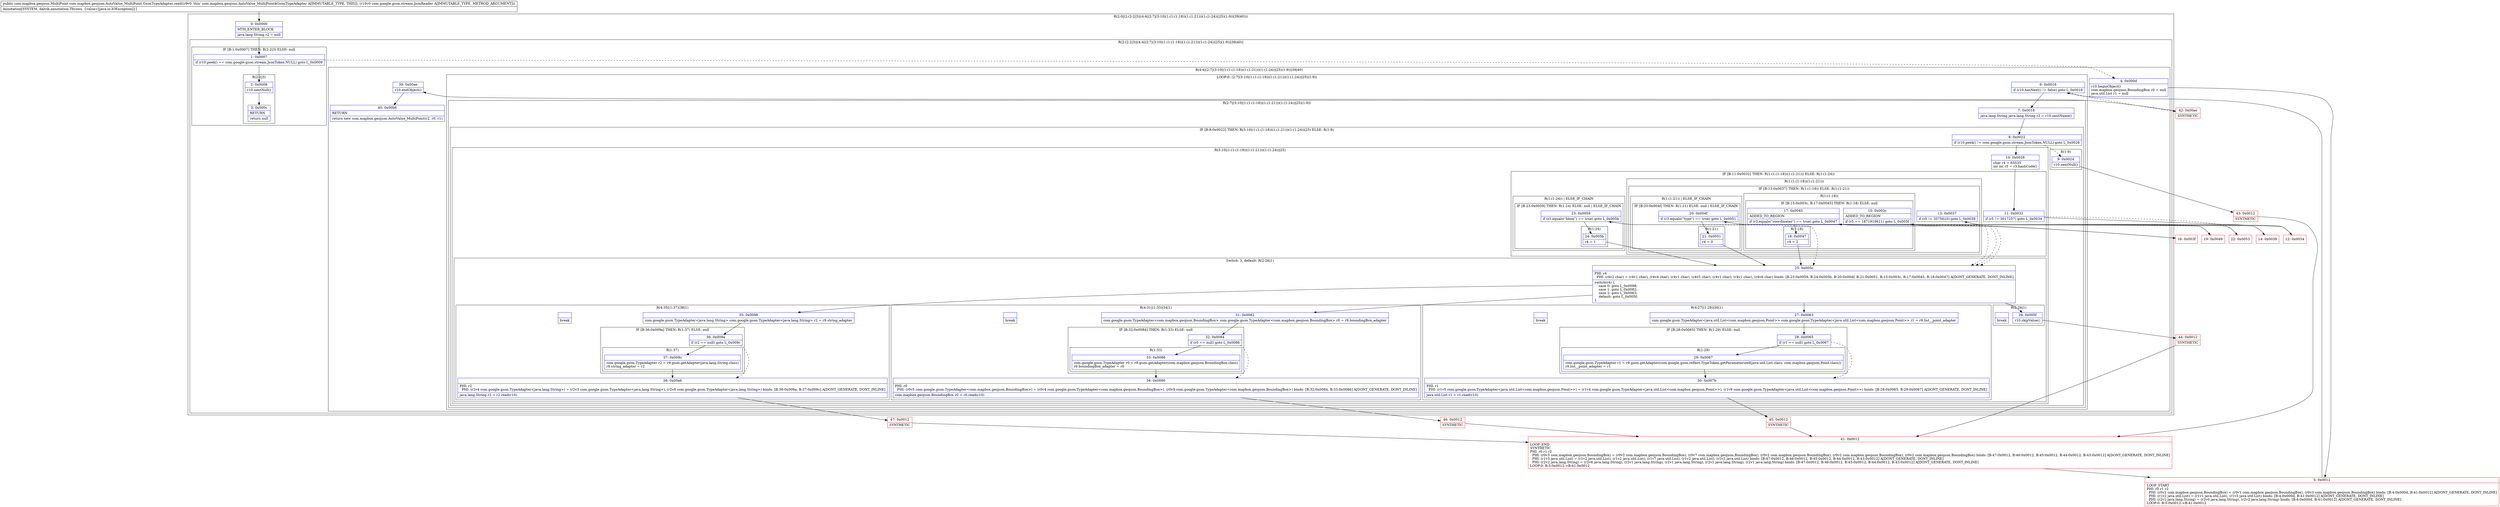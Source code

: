 digraph "CFG forcom.mapbox.geojson.AutoValue_MultiPoint.GsonTypeAdapter.read(Lcom\/google\/gson\/stream\/JsonReader;)Lcom\/mapbox\/geojson\/MultiPoint;" {
subgraph cluster_Region_399767522 {
label = "R(2:0|(2:(2:2|3)|(4:4|(2:7|(3:10|(1:(1:(1:18))(1:(1:21)))(1:(1:24))|25)(1:9))|39|40)))";
node [shape=record,color=blue];
Node_0 [shape=record,label="{0\:\ 0x0000|MTH_ENTER_BLOCK\l|java.lang.String r2 = null\l}"];
subgraph cluster_Region_730028226 {
label = "R(2:(2:2|3)|(4:4|(2:7|(3:10|(1:(1:(1:18))(1:(1:21)))(1:(1:24))|25)(1:9))|39|40))";
node [shape=record,color=blue];
subgraph cluster_IfRegion_958901180 {
label = "IF [B:1:0x0007] THEN: R(2:2|3) ELSE: null";
node [shape=record,color=blue];
Node_1 [shape=record,label="{1\:\ 0x0007|if (r10.peek() == com.google.gson.stream.JsonToken.NULL) goto L_0x0009\l}"];
subgraph cluster_Region_1503325514 {
label = "R(2:2|3)";
node [shape=record,color=blue];
Node_2 [shape=record,label="{2\:\ 0x0009|r10.nextNull()\l}"];
Node_3 [shape=record,label="{3\:\ 0x000c|RETURN\l|return null\l}"];
}
}
subgraph cluster_Region_855613735 {
label = "R(4:4|(2:7|(3:10|(1:(1:(1:18))(1:(1:21)))(1:(1:24))|25)(1:9))|39|40)";
node [shape=record,color=blue];
Node_4 [shape=record,label="{4\:\ 0x000d|r10.beginObject()\lcom.mapbox.geojson.BoundingBox r0 = null\ljava.util.List r1 = null\l}"];
subgraph cluster_LoopRegion_1443444901 {
label = "LOOP:0: (2:7|(3:10|(1:(1:(1:18))(1:(1:21)))(1:(1:24))|25)(1:9))";
node [shape=record,color=blue];
Node_6 [shape=record,label="{6\:\ 0x0016|if (r10.hasNext() != false) goto L_0x0018\l}"];
subgraph cluster_Region_1281990682 {
label = "R(2:7|(3:10|(1:(1:(1:18))(1:(1:21)))(1:(1:24))|25)(1:9))";
node [shape=record,color=blue];
Node_7 [shape=record,label="{7\:\ 0x0018|java.lang.String java.lang.String r3 = r10.nextName()\l}"];
subgraph cluster_IfRegion_1736257518 {
label = "IF [B:8:0x0022] THEN: R(3:10|(1:(1:(1:18))(1:(1:21)))(1:(1:24))|25) ELSE: R(1:9)";
node [shape=record,color=blue];
Node_8 [shape=record,label="{8\:\ 0x0022|if (r10.peek() != com.google.gson.stream.JsonToken.NULL) goto L_0x0028\l}"];
subgraph cluster_Region_64013865 {
label = "R(3:10|(1:(1:(1:18))(1:(1:21)))(1:(1:24))|25)";
node [shape=record,color=blue];
Node_10 [shape=record,label="{10\:\ 0x0028|char r4 = 65535\lint int r5 = r3.hashCode()\l}"];
subgraph cluster_IfRegion_1666509137 {
label = "IF [B:11:0x0032] THEN: R(1:(1:(1:18))(1:(1:21))) ELSE: R(1:(1:24))";
node [shape=record,color=blue];
Node_11 [shape=record,label="{11\:\ 0x0032|if (r5 != 3017257) goto L_0x0034\l}"];
subgraph cluster_Region_1661141750 {
label = "R(1:(1:(1:18))(1:(1:21)))";
node [shape=record,color=blue];
subgraph cluster_IfRegion_484388092 {
label = "IF [B:13:0x0037] THEN: R(1:(1:18)) ELSE: R(1:(1:21))";
node [shape=record,color=blue];
Node_13 [shape=record,label="{13\:\ 0x0037|if (r5 != 3575610) goto L_0x0039\l}"];
subgraph cluster_Region_1845318497 {
label = "R(1:(1:18))";
node [shape=record,color=blue];
subgraph cluster_IfRegion_2120104430 {
label = "IF [B:15:0x003c, B:17:0x0045] THEN: R(1:18) ELSE: null";
node [shape=record,color=blue];
Node_15 [shape=record,label="{15\:\ 0x003c|ADDED_TO_REGION\l|if (r5 == 1871919611) goto L_0x003f\l}"];
Node_17 [shape=record,label="{17\:\ 0x0045|ADDED_TO_REGION\l|if (r3.equals(\"coordinates\") == true) goto L_0x0047\l}"];
subgraph cluster_Region_1162176538 {
label = "R(1:18)";
node [shape=record,color=blue];
Node_18 [shape=record,label="{18\:\ 0x0047|r4 = 2\l}"];
}
}
}
subgraph cluster_Region_1924043371 {
label = "R(1:(1:21)) | ELSE_IF_CHAIN\l";
node [shape=record,color=blue];
subgraph cluster_IfRegion_789173965 {
label = "IF [B:20:0x004f] THEN: R(1:21) ELSE: null | ELSE_IF_CHAIN\l";
node [shape=record,color=blue];
Node_20 [shape=record,label="{20\:\ 0x004f|if (r3.equals(\"type\") == true) goto L_0x0051\l}"];
subgraph cluster_Region_605781482 {
label = "R(1:21)";
node [shape=record,color=blue];
Node_21 [shape=record,label="{21\:\ 0x0051|r4 = 0\l}"];
}
}
}
}
}
subgraph cluster_Region_2091041167 {
label = "R(1:(1:24)) | ELSE_IF_CHAIN\l";
node [shape=record,color=blue];
subgraph cluster_IfRegion_778164806 {
label = "IF [B:23:0x0059] THEN: R(1:24) ELSE: null | ELSE_IF_CHAIN\l";
node [shape=record,color=blue];
Node_23 [shape=record,label="{23\:\ 0x0059|if (r3.equals(\"bbox\") == true) goto L_0x005b\l}"];
subgraph cluster_Region_721788973 {
label = "R(1:24)";
node [shape=record,color=blue];
Node_24 [shape=record,label="{24\:\ 0x005b|r4 = 1\l}"];
}
}
}
}
subgraph cluster_SwitchRegion_1700149534 {
label = "Switch: 3, default: R(2:26|1)";
node [shape=record,color=blue];
Node_25 [shape=record,label="{25\:\ 0x005c|PHI: r4 \l  PHI: (r4v2 char) = (r4v1 char), (r4v4 char), (r4v1 char), (r4v5 char), (r4v1 char), (r4v1 char), (r4v6 char) binds: [B:23:0x0059, B:24:0x005b, B:20:0x004f, B:21:0x0051, B:15:0x003c, B:17:0x0045, B:18:0x0047] A[DONT_GENERATE, DONT_INLINE]\l|switch(r4) \{\l    case 0: goto L_0x0098;\l    case 1: goto L_0x0082;\l    case 2: goto L_0x0063;\l    default: goto L_0x005f;\l\}\l}"];
subgraph cluster_Region_747911258 {
label = "R(4:35|(1:37)|38|1)";
node [shape=record,color=blue];
Node_35 [shape=record,label="{35\:\ 0x0098|com.google.gson.TypeAdapter\<java.lang.String\> com.google.gson.TypeAdapter\<java.lang.String\> r2 = r9.string_adapter\l}"];
subgraph cluster_IfRegion_645843780 {
label = "IF [B:36:0x009a] THEN: R(1:37) ELSE: null";
node [shape=record,color=blue];
Node_36 [shape=record,label="{36\:\ 0x009a|if (r2 == null) goto L_0x009c\l}"];
subgraph cluster_Region_1924432581 {
label = "R(1:37)";
node [shape=record,color=blue];
Node_37 [shape=record,label="{37\:\ 0x009c|com.google.gson.TypeAdapter r2 = r9.gson.getAdapter(java.lang.String.class)\lr9.string_adapter = r2\l}"];
}
}
Node_38 [shape=record,label="{38\:\ 0x00a6|PHI: r2 \l  PHI: (r2v4 com.google.gson.TypeAdapter\<java.lang.String\>) = (r2v3 com.google.gson.TypeAdapter\<java.lang.String\>), (r2v8 com.google.gson.TypeAdapter\<java.lang.String\>) binds: [B:36:0x009a, B:37:0x009c] A[DONT_GENERATE, DONT_INLINE]\l|java.lang.String r2 = r2.read(r10)\l}"];
Node_InsnContainer_122513503 [shape=record,label="{|break\l}"];
}
subgraph cluster_Region_1238795441 {
label = "R(4:31|(1:33)|34|1)";
node [shape=record,color=blue];
Node_31 [shape=record,label="{31\:\ 0x0082|com.google.gson.TypeAdapter\<com.mapbox.geojson.BoundingBox\> com.google.gson.TypeAdapter\<com.mapbox.geojson.BoundingBox\> r0 = r9.boundingBox_adapter\l}"];
subgraph cluster_IfRegion_133810383 {
label = "IF [B:32:0x0084] THEN: R(1:33) ELSE: null";
node [shape=record,color=blue];
Node_32 [shape=record,label="{32\:\ 0x0084|if (r0 == null) goto L_0x0086\l}"];
subgraph cluster_Region_1646567611 {
label = "R(1:33)";
node [shape=record,color=blue];
Node_33 [shape=record,label="{33\:\ 0x0086|com.google.gson.TypeAdapter r0 = r9.gson.getAdapter(com.mapbox.geojson.BoundingBox.class)\lr9.boundingBox_adapter = r0\l}"];
}
}
Node_34 [shape=record,label="{34\:\ 0x0090|PHI: r0 \l  PHI: (r0v5 com.google.gson.TypeAdapter\<com.mapbox.geojson.BoundingBox\>) = (r0v4 com.google.gson.TypeAdapter\<com.mapbox.geojson.BoundingBox\>), (r0v9 com.google.gson.TypeAdapter\<com.mapbox.geojson.BoundingBox\>) binds: [B:32:0x0084, B:33:0x0086] A[DONT_GENERATE, DONT_INLINE]\l|com.mapbox.geojson.BoundingBox r0 = r0.read(r10)\l}"];
Node_InsnContainer_2901388 [shape=record,label="{|break\l}"];
}
subgraph cluster_Region_1093801614 {
label = "R(4:27|(1:29)|30|1)";
node [shape=record,color=blue];
Node_27 [shape=record,label="{27\:\ 0x0063|com.google.gson.TypeAdapter\<java.util.List\<com.mapbox.geojson.Point\>\> com.google.gson.TypeAdapter\<java.util.List\<com.mapbox.geojson.Point\>\> r1 = r9.list__point_adapter\l}"];
subgraph cluster_IfRegion_24708561 {
label = "IF [B:28:0x0065] THEN: R(1:29) ELSE: null";
node [shape=record,color=blue];
Node_28 [shape=record,label="{28\:\ 0x0065|if (r1 == null) goto L_0x0067\l}"];
subgraph cluster_Region_1359859807 {
label = "R(1:29)";
node [shape=record,color=blue];
Node_29 [shape=record,label="{29\:\ 0x0067|com.google.gson.TypeAdapter r1 = r9.gson.getAdapter(com.google.gson.reflect.TypeToken.getParameterized(java.util.List.class, com.mapbox.geojson.Point.class))\lr9.list__point_adapter = r1\l}"];
}
}
Node_30 [shape=record,label="{30\:\ 0x007b|PHI: r1 \l  PHI: (r1v5 com.google.gson.TypeAdapter\<java.util.List\<com.mapbox.geojson.Point\>\>) = (r1v4 com.google.gson.TypeAdapter\<java.util.List\<com.mapbox.geojson.Point\>\>), (r1v9 com.google.gson.TypeAdapter\<java.util.List\<com.mapbox.geojson.Point\>\>) binds: [B:28:0x0065, B:29:0x0067] A[DONT_GENERATE, DONT_INLINE]\l|java.util.List r1 = r1.read(r10)\l}"];
Node_InsnContainer_102212136 [shape=record,label="{|break\l}"];
}
subgraph cluster_Region_1825809884 {
label = "R(2:26|1)";
node [shape=record,color=blue];
Node_26 [shape=record,label="{26\:\ 0x005f|r10.skipValue()\l}"];
Node_InsnContainer_3155849 [shape=record,label="{|break\l}"];
}
}
}
subgraph cluster_Region_1657930278 {
label = "R(1:9)";
node [shape=record,color=blue];
Node_9 [shape=record,label="{9\:\ 0x0024|r10.nextNull()\l}"];
}
}
}
}
Node_39 [shape=record,label="{39\:\ 0x00ae|r10.endObject()\l}"];
Node_40 [shape=record,label="{40\:\ 0x00b6|RETURN\l|return new com.mapbox.geojson.AutoValue_MultiPoint(r2, r0, r1)\l}"];
}
}
}
Node_5 [shape=record,color=red,label="{5\:\ 0x0012|LOOP_START\lPHI: r0 r1 r2 \l  PHI: (r0v2 com.mapbox.geojson.BoundingBox) = (r0v1 com.mapbox.geojson.BoundingBox), (r0v3 com.mapbox.geojson.BoundingBox) binds: [B:4:0x000d, B:41:0x0012] A[DONT_GENERATE, DONT_INLINE]\l  PHI: (r1v2 java.util.List) = (r1v1 java.util.List), (r1v3 java.util.List) binds: [B:4:0x000d, B:41:0x0012] A[DONT_GENERATE, DONT_INLINE]\l  PHI: (r2v1 java.lang.String) = (r2v0 java.lang.String), (r2v2 java.lang.String) binds: [B:4:0x000d, B:41:0x0012] A[DONT_GENERATE, DONT_INLINE]\lLOOP:0: B:5:0x0012\-\>B:41:0x0012\l}"];
Node_12 [shape=record,color=red,label="{12\:\ 0x0034}"];
Node_14 [shape=record,color=red,label="{14\:\ 0x0039}"];
Node_16 [shape=record,color=red,label="{16\:\ 0x003f}"];
Node_19 [shape=record,color=red,label="{19\:\ 0x0049}"];
Node_22 [shape=record,color=red,label="{22\:\ 0x0053}"];
Node_41 [shape=record,color=red,label="{41\:\ 0x0012|LOOP_END\lSYNTHETIC\lPHI: r0 r1 r2 \l  PHI: (r0v3 com.mapbox.geojson.BoundingBox) = (r0v2 com.mapbox.geojson.BoundingBox), (r0v7 com.mapbox.geojson.BoundingBox), (r0v2 com.mapbox.geojson.BoundingBox), (r0v2 com.mapbox.geojson.BoundingBox), (r0v2 com.mapbox.geojson.BoundingBox) binds: [B:47:0x0012, B:46:0x0012, B:45:0x0012, B:44:0x0012, B:43:0x0012] A[DONT_GENERATE, DONT_INLINE]\l  PHI: (r1v3 java.util.List) = (r1v2 java.util.List), (r1v2 java.util.List), (r1v7 java.util.List), (r1v2 java.util.List), (r1v2 java.util.List) binds: [B:47:0x0012, B:46:0x0012, B:45:0x0012, B:44:0x0012, B:43:0x0012] A[DONT_GENERATE, DONT_INLINE]\l  PHI: (r2v2 java.lang.String) = (r2v6 java.lang.String), (r2v1 java.lang.String), (r2v1 java.lang.String), (r2v1 java.lang.String), (r2v1 java.lang.String) binds: [B:47:0x0012, B:46:0x0012, B:45:0x0012, B:44:0x0012, B:43:0x0012] A[DONT_GENERATE, DONT_INLINE]\lLOOP:0: B:5:0x0012\-\>B:41:0x0012\l}"];
Node_42 [shape=record,color=red,label="{42\:\ 0x00ae|SYNTHETIC\l}"];
Node_43 [shape=record,color=red,label="{43\:\ 0x0012|SYNTHETIC\l}"];
Node_44 [shape=record,color=red,label="{44\:\ 0x0012|SYNTHETIC\l}"];
Node_45 [shape=record,color=red,label="{45\:\ 0x0012|SYNTHETIC\l}"];
Node_46 [shape=record,color=red,label="{46\:\ 0x0012|SYNTHETIC\l}"];
Node_47 [shape=record,color=red,label="{47\:\ 0x0012|SYNTHETIC\l}"];
MethodNode[shape=record,label="{public com.mapbox.geojson.MultiPoint com.mapbox.geojson.AutoValue_MultiPoint.GsonTypeAdapter.read((r9v0 'this' com.mapbox.geojson.AutoValue_MultiPoint$GsonTypeAdapter A[IMMUTABLE_TYPE, THIS]), (r10v0 com.google.gson.stream.JsonReader A[IMMUTABLE_TYPE, METHOD_ARGUMENT]))  | Annotation[SYSTEM, dalvik.annotation.Throws, \{value=[java.io.IOException]\}]\l}"];
MethodNode -> Node_0;
Node_0 -> Node_1;
Node_1 -> Node_2;
Node_1 -> Node_4[style=dashed];
Node_2 -> Node_3;
Node_4 -> Node_5;
Node_6 -> Node_7;
Node_6 -> Node_42[style=dashed];
Node_7 -> Node_8;
Node_8 -> Node_9[style=dashed];
Node_8 -> Node_10;
Node_10 -> Node_11;
Node_11 -> Node_12;
Node_11 -> Node_22[style=dashed];
Node_13 -> Node_14;
Node_13 -> Node_19[style=dashed];
Node_15 -> Node_16;
Node_15 -> Node_25[style=dashed];
Node_17 -> Node_18;
Node_17 -> Node_25[style=dashed];
Node_18 -> Node_25;
Node_20 -> Node_21;
Node_20 -> Node_25[style=dashed];
Node_21 -> Node_25;
Node_23 -> Node_24;
Node_23 -> Node_25[style=dashed];
Node_24 -> Node_25;
Node_25 -> Node_26;
Node_25 -> Node_27;
Node_25 -> Node_31;
Node_25 -> Node_35;
Node_35 -> Node_36;
Node_36 -> Node_37;
Node_36 -> Node_38[style=dashed];
Node_37 -> Node_38;
Node_38 -> Node_47;
Node_31 -> Node_32;
Node_32 -> Node_33;
Node_32 -> Node_34[style=dashed];
Node_33 -> Node_34;
Node_34 -> Node_46;
Node_27 -> Node_28;
Node_28 -> Node_29;
Node_28 -> Node_30[style=dashed];
Node_29 -> Node_30;
Node_30 -> Node_45;
Node_26 -> Node_44;
Node_9 -> Node_43;
Node_39 -> Node_40;
Node_5 -> Node_6;
Node_12 -> Node_13;
Node_14 -> Node_15;
Node_16 -> Node_17;
Node_19 -> Node_20;
Node_22 -> Node_23;
Node_41 -> Node_5;
Node_42 -> Node_39;
Node_43 -> Node_41;
Node_44 -> Node_41;
Node_45 -> Node_41;
Node_46 -> Node_41;
Node_47 -> Node_41;
}

